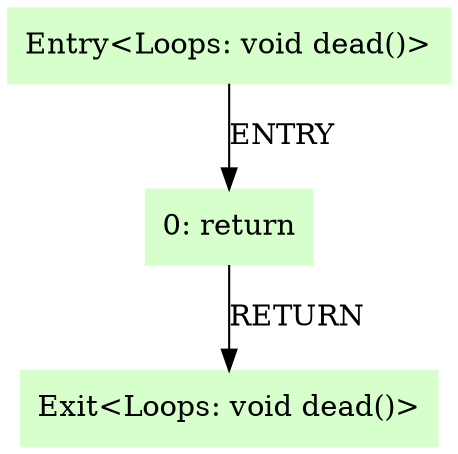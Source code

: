 digraph G {
  node [shape=box,style=filled,color=".3 .2 1.0",];
  "0" [label="Entry<Loops: void dead()>",];
  "1" [label="0: return",];
  "2" [label="Exit<Loops: void dead()>",];
  "0" -> "1" [label="ENTRY",];
  "1" -> "2" [label="RETURN",];
}
